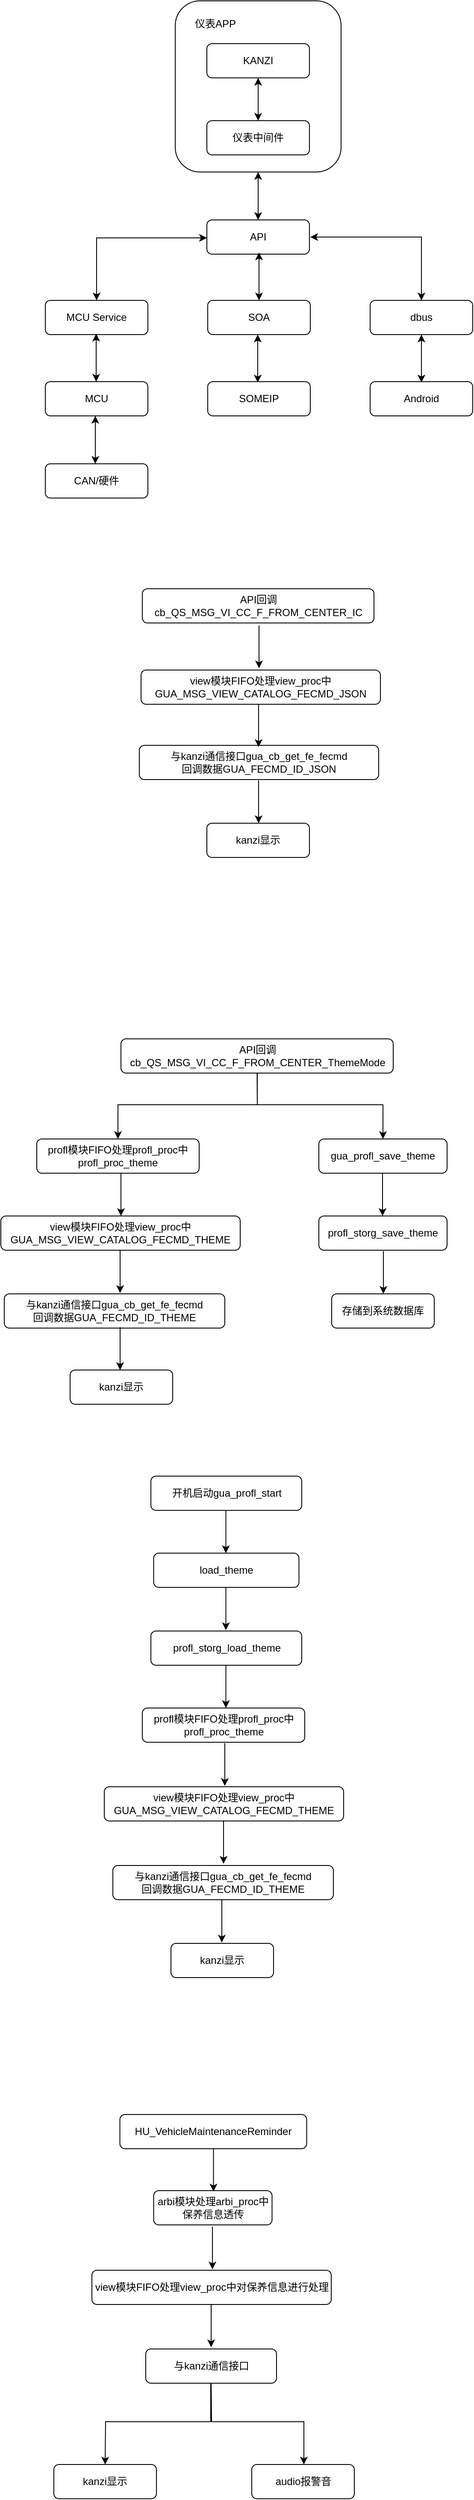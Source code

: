 <mxfile version="22.0.6" type="github">
  <diagram id="C5RBs43oDa-KdzZeNtuy" name="Page-1">
    <mxGraphModel dx="1002" dy="665" grid="1" gridSize="10" guides="1" tooltips="1" connect="1" arrows="1" fold="1" page="1" pageScale="1" pageWidth="827" pageHeight="1169" math="0" shadow="0">
      <root>
        <mxCell id="WIyWlLk6GJQsqaUBKTNV-0" />
        <mxCell id="WIyWlLk6GJQsqaUBKTNV-1" parent="WIyWlLk6GJQsqaUBKTNV-0" />
        <mxCell id="O7mEJF-UvuZjmEnGn9pk-1" value="&lt;p style=&quot;line-height: 120%;&quot;&gt;&lt;br&gt;&lt;/p&gt;" style="rounded=1;whiteSpace=wrap;html=1;align=right;" parent="WIyWlLk6GJQsqaUBKTNV-1" vertex="1">
          <mxGeometry x="312" y="30" width="194" height="200" as="geometry" />
        </mxCell>
        <mxCell id="WIyWlLk6GJQsqaUBKTNV-3" value="KANZI" style="rounded=1;whiteSpace=wrap;html=1;fontSize=12;glass=0;strokeWidth=1;shadow=0;" parent="WIyWlLk6GJQsqaUBKTNV-1" vertex="1">
          <mxGeometry x="349" y="80" width="120" height="40" as="geometry" />
        </mxCell>
        <mxCell id="WIyWlLk6GJQsqaUBKTNV-7" value="仪表中间件" style="rounded=1;whiteSpace=wrap;html=1;fontSize=12;glass=0;strokeWidth=1;shadow=0;" parent="WIyWlLk6GJQsqaUBKTNV-1" vertex="1">
          <mxGeometry x="349" y="170" width="120" height="40" as="geometry" />
        </mxCell>
        <mxCell id="O7mEJF-UvuZjmEnGn9pk-0" value="" style="endArrow=classic;startArrow=classic;html=1;rounded=0;exitX=0.5;exitY=0;exitDx=0;exitDy=0;entryX=0.5;entryY=1;entryDx=0;entryDy=0;" parent="WIyWlLk6GJQsqaUBKTNV-1" source="WIyWlLk6GJQsqaUBKTNV-7" target="WIyWlLk6GJQsqaUBKTNV-3" edge="1">
          <mxGeometry width="50" height="50" relative="1" as="geometry">
            <mxPoint x="259" y="200" as="sourcePoint" />
            <mxPoint x="402" y="123" as="targetPoint" />
          </mxGeometry>
        </mxCell>
        <mxCell id="O7mEJF-UvuZjmEnGn9pk-3" value="&lt;font style=&quot;font-size: 12px;&quot;&gt;仪表APP&lt;/font&gt;" style="text;html=1;strokeColor=none;fillColor=none;align=center;verticalAlign=middle;whiteSpace=wrap;rounded=0;" parent="WIyWlLk6GJQsqaUBKTNV-1" vertex="1">
          <mxGeometry x="329" y="42" width="60" height="30" as="geometry" />
        </mxCell>
        <mxCell id="O7mEJF-UvuZjmEnGn9pk-4" value="API" style="rounded=1;whiteSpace=wrap;html=1;fontSize=12;glass=0;strokeWidth=1;shadow=0;" parent="WIyWlLk6GJQsqaUBKTNV-1" vertex="1">
          <mxGeometry x="349" y="286" width="120" height="40" as="geometry" />
        </mxCell>
        <mxCell id="O7mEJF-UvuZjmEnGn9pk-5" value="" style="endArrow=classic;startArrow=classic;html=1;rounded=0;exitX=0.5;exitY=0;exitDx=0;exitDy=0;entryX=0.5;entryY=1;entryDx=0;entryDy=0;" parent="WIyWlLk6GJQsqaUBKTNV-1" source="O7mEJF-UvuZjmEnGn9pk-4" target="O7mEJF-UvuZjmEnGn9pk-1" edge="1">
          <mxGeometry width="50" height="50" relative="1" as="geometry">
            <mxPoint x="239" y="330" as="sourcePoint" />
            <mxPoint x="389" y="260" as="targetPoint" />
          </mxGeometry>
        </mxCell>
        <mxCell id="O7mEJF-UvuZjmEnGn9pk-6" value="SOA" style="rounded=1;whiteSpace=wrap;html=1;fontSize=12;glass=0;strokeWidth=1;shadow=0;" parent="WIyWlLk6GJQsqaUBKTNV-1" vertex="1">
          <mxGeometry x="350" y="380" width="120" height="40" as="geometry" />
        </mxCell>
        <mxCell id="O7mEJF-UvuZjmEnGn9pk-7" value="" style="endArrow=classic;startArrow=classic;html=1;rounded=0;exitX=0.5;exitY=0;exitDx=0;exitDy=0;entryX=0.5;entryY=1;entryDx=0;entryDy=0;" parent="WIyWlLk6GJQsqaUBKTNV-1" source="O7mEJF-UvuZjmEnGn9pk-6" edge="1">
          <mxGeometry width="50" height="50" relative="1" as="geometry">
            <mxPoint x="240" y="424" as="sourcePoint" />
            <mxPoint x="410" y="324" as="targetPoint" />
          </mxGeometry>
        </mxCell>
        <mxCell id="O7mEJF-UvuZjmEnGn9pk-8" value="" style="endArrow=classic;startArrow=classic;html=1;rounded=0;exitX=0.5;exitY=0;exitDx=0;exitDy=0;" parent="WIyWlLk6GJQsqaUBKTNV-1" source="O7mEJF-UvuZjmEnGn9pk-9" edge="1">
          <mxGeometry width="50" height="50" relative="1" as="geometry">
            <mxPoint x="190" y="360" as="sourcePoint" />
            <mxPoint x="349" y="307" as="targetPoint" />
            <Array as="points">
              <mxPoint x="220" y="307" />
            </Array>
          </mxGeometry>
        </mxCell>
        <mxCell id="O7mEJF-UvuZjmEnGn9pk-9" value="MCU Service" style="rounded=1;whiteSpace=wrap;html=1;fontSize=12;glass=0;strokeWidth=1;shadow=0;" parent="WIyWlLk6GJQsqaUBKTNV-1" vertex="1">
          <mxGeometry x="160" y="380" width="120" height="40" as="geometry" />
        </mxCell>
        <mxCell id="O7mEJF-UvuZjmEnGn9pk-10" value="dbus" style="rounded=1;whiteSpace=wrap;html=1;fontSize=12;glass=0;strokeWidth=1;shadow=0;" parent="WIyWlLk6GJQsqaUBKTNV-1" vertex="1">
          <mxGeometry x="540" y="380" width="120" height="40" as="geometry" />
        </mxCell>
        <mxCell id="O7mEJF-UvuZjmEnGn9pk-11" value="SOMEIP" style="rounded=1;whiteSpace=wrap;html=1;fontSize=12;glass=0;strokeWidth=1;shadow=0;" parent="WIyWlLk6GJQsqaUBKTNV-1" vertex="1">
          <mxGeometry x="350" y="475" width="120" height="40" as="geometry" />
        </mxCell>
        <mxCell id="O7mEJF-UvuZjmEnGn9pk-12" value="MCU" style="rounded=1;whiteSpace=wrap;html=1;fontSize=12;glass=0;strokeWidth=1;shadow=0;" parent="WIyWlLk6GJQsqaUBKTNV-1" vertex="1">
          <mxGeometry x="160" y="475" width="120" height="40" as="geometry" />
        </mxCell>
        <mxCell id="O7mEJF-UvuZjmEnGn9pk-13" value="Android" style="rounded=1;whiteSpace=wrap;html=1;fontSize=12;glass=0;strokeWidth=1;shadow=0;" parent="WIyWlLk6GJQsqaUBKTNV-1" vertex="1">
          <mxGeometry x="540" y="475" width="120" height="40" as="geometry" />
        </mxCell>
        <mxCell id="O7mEJF-UvuZjmEnGn9pk-14" value="" style="endArrow=classic;startArrow=classic;html=1;rounded=0;exitX=0.5;exitY=0;exitDx=0;exitDy=0;" parent="WIyWlLk6GJQsqaUBKTNV-1" edge="1">
          <mxGeometry width="50" height="50" relative="1" as="geometry">
            <mxPoint x="600" y="380" as="sourcePoint" />
            <mxPoint x="470" y="306" as="targetPoint" />
            <Array as="points">
              <mxPoint x="600" y="306" />
            </Array>
          </mxGeometry>
        </mxCell>
        <mxCell id="O7mEJF-UvuZjmEnGn9pk-15" value="CAN/硬件" style="rounded=1;whiteSpace=wrap;html=1;fontSize=12;glass=0;strokeWidth=1;shadow=0;" parent="WIyWlLk6GJQsqaUBKTNV-1" vertex="1">
          <mxGeometry x="160" y="571" width="120" height="40" as="geometry" />
        </mxCell>
        <mxCell id="O7mEJF-UvuZjmEnGn9pk-16" value="" style="endArrow=classic;startArrow=classic;html=1;rounded=0;exitX=0.5;exitY=0;exitDx=0;exitDy=0;entryX=0.5;entryY=1;entryDx=0;entryDy=0;" parent="WIyWlLk6GJQsqaUBKTNV-1" edge="1">
          <mxGeometry width="50" height="50" relative="1" as="geometry">
            <mxPoint x="408.5" y="476" as="sourcePoint" />
            <mxPoint x="408.5" y="420" as="targetPoint" />
          </mxGeometry>
        </mxCell>
        <mxCell id="O7mEJF-UvuZjmEnGn9pk-17" value="" style="endArrow=classic;startArrow=classic;html=1;rounded=0;exitX=0.5;exitY=0;exitDx=0;exitDy=0;entryX=0.5;entryY=1;entryDx=0;entryDy=0;" parent="WIyWlLk6GJQsqaUBKTNV-1" edge="1">
          <mxGeometry width="50" height="50" relative="1" as="geometry">
            <mxPoint x="600" y="476" as="sourcePoint" />
            <mxPoint x="600" y="420" as="targetPoint" />
          </mxGeometry>
        </mxCell>
        <mxCell id="O7mEJF-UvuZjmEnGn9pk-18" value="" style="endArrow=classic;startArrow=classic;html=1;rounded=0;exitX=0.5;exitY=0;exitDx=0;exitDy=0;entryX=0.5;entryY=1;entryDx=0;entryDy=0;" parent="WIyWlLk6GJQsqaUBKTNV-1" edge="1">
          <mxGeometry width="50" height="50" relative="1" as="geometry">
            <mxPoint x="219.5" y="475" as="sourcePoint" />
            <mxPoint x="219.5" y="419" as="targetPoint" />
          </mxGeometry>
        </mxCell>
        <mxCell id="O7mEJF-UvuZjmEnGn9pk-19" value="" style="endArrow=classic;startArrow=classic;html=1;rounded=0;exitX=0.5;exitY=0;exitDx=0;exitDy=0;entryX=0.5;entryY=1;entryDx=0;entryDy=0;" parent="WIyWlLk6GJQsqaUBKTNV-1" edge="1">
          <mxGeometry width="50" height="50" relative="1" as="geometry">
            <mxPoint x="218.5" y="571" as="sourcePoint" />
            <mxPoint x="218.5" y="515" as="targetPoint" />
          </mxGeometry>
        </mxCell>
        <mxCell id="O7mEJF-UvuZjmEnGn9pk-21" value="API回调cb_QS_MSG_VI_CC_F_FROM_CENTER_IC" style="rounded=1;whiteSpace=wrap;html=1;fontSize=12;glass=0;strokeWidth=1;shadow=0;" parent="WIyWlLk6GJQsqaUBKTNV-1" vertex="1">
          <mxGeometry x="273.5" y="717" width="271" height="40" as="geometry" />
        </mxCell>
        <mxCell id="O7mEJF-UvuZjmEnGn9pk-22" value="view模块FIFO处理view_proc中GUA_MSG_VIEW_CATALOG_FECMD_JSON" style="rounded=1;whiteSpace=wrap;html=1;fontSize=12;glass=0;strokeWidth=1;shadow=0;" parent="WIyWlLk6GJQsqaUBKTNV-1" vertex="1">
          <mxGeometry x="272" y="812" width="280" height="40" as="geometry" />
        </mxCell>
        <mxCell id="O7mEJF-UvuZjmEnGn9pk-23" value="" style="endArrow=classic;html=1;rounded=0;" parent="WIyWlLk6GJQsqaUBKTNV-1" edge="1">
          <mxGeometry width="50" height="50" relative="1" as="geometry">
            <mxPoint x="410" y="760" as="sourcePoint" />
            <mxPoint x="410" y="810" as="targetPoint" />
          </mxGeometry>
        </mxCell>
        <mxCell id="O7mEJF-UvuZjmEnGn9pk-24" value="与kanzi通信接口gua_cb_get_fe_fecmd&lt;br&gt;回调数据GUA_FECMD_ID_JSON" style="rounded=1;whiteSpace=wrap;html=1;fontSize=12;glass=0;strokeWidth=1;shadow=0;" parent="WIyWlLk6GJQsqaUBKTNV-1" vertex="1">
          <mxGeometry x="270" y="900" width="280" height="40" as="geometry" />
        </mxCell>
        <mxCell id="O7mEJF-UvuZjmEnGn9pk-25" value="" style="endArrow=classic;html=1;rounded=0;" parent="WIyWlLk6GJQsqaUBKTNV-1" edge="1">
          <mxGeometry width="50" height="50" relative="1" as="geometry">
            <mxPoint x="409.5" y="852" as="sourcePoint" />
            <mxPoint x="409.5" y="902" as="targetPoint" />
          </mxGeometry>
        </mxCell>
        <mxCell id="SySzUB2qd8gv6iDawwO6-0" value="kanzi显示" style="rounded=1;whiteSpace=wrap;html=1;fontSize=12;glass=0;strokeWidth=1;shadow=0;" parent="WIyWlLk6GJQsqaUBKTNV-1" vertex="1">
          <mxGeometry x="349" y="991" width="120" height="40" as="geometry" />
        </mxCell>
        <mxCell id="SySzUB2qd8gv6iDawwO6-1" value="" style="endArrow=classic;html=1;rounded=0;" parent="WIyWlLk6GJQsqaUBKTNV-1" edge="1">
          <mxGeometry width="50" height="50" relative="1" as="geometry">
            <mxPoint x="409.5" y="941" as="sourcePoint" />
            <mxPoint x="409.5" y="991" as="targetPoint" />
          </mxGeometry>
        </mxCell>
        <mxCell id="0cVivC7FAnk5mj-CIP8_-0" value="API回调cb_QS_MSG_VI_CC_F_FROM_CENTER_ThemeMode" style="rounded=1;whiteSpace=wrap;html=1;fontSize=12;glass=0;strokeWidth=1;shadow=0;" vertex="1" parent="WIyWlLk6GJQsqaUBKTNV-1">
          <mxGeometry x="248.5" y="1243" width="318.5" height="40" as="geometry" />
        </mxCell>
        <mxCell id="0cVivC7FAnk5mj-CIP8_-1" value="profl模块FIFO处理profl_proc中profl_proc_theme" style="rounded=1;whiteSpace=wrap;html=1;fontSize=12;glass=0;strokeWidth=1;shadow=0;" vertex="1" parent="WIyWlLk6GJQsqaUBKTNV-1">
          <mxGeometry x="150" y="1360" width="190" height="40" as="geometry" />
        </mxCell>
        <mxCell id="0cVivC7FAnk5mj-CIP8_-2" value="" style="endArrow=classic;html=1;rounded=0;entryX=0.5;entryY=0;entryDx=0;entryDy=0;" edge="1" parent="WIyWlLk6GJQsqaUBKTNV-1" target="0cVivC7FAnk5mj-CIP8_-1">
          <mxGeometry width="50" height="50" relative="1" as="geometry">
            <mxPoint x="408" y="1283" as="sourcePoint" />
            <mxPoint x="408" y="1333" as="targetPoint" />
            <Array as="points">
              <mxPoint x="408" y="1320" />
              <mxPoint x="245" y="1320" />
            </Array>
          </mxGeometry>
        </mxCell>
        <mxCell id="0cVivC7FAnk5mj-CIP8_-3" value="与kanzi通信接口gua_cb_get_fe_fecmd&lt;br&gt;回调数据GUA_FECMD_ID_THEME" style="rounded=1;whiteSpace=wrap;html=1;fontSize=12;glass=0;strokeWidth=1;shadow=0;" vertex="1" parent="WIyWlLk6GJQsqaUBKTNV-1">
          <mxGeometry x="112" y="1541" width="258" height="40" as="geometry" />
        </mxCell>
        <mxCell id="0cVivC7FAnk5mj-CIP8_-4" value="" style="endArrow=classic;html=1;rounded=0;entryX=0.5;entryY=0;entryDx=0;entryDy=0;exitX=0.5;exitY=1;exitDx=0;exitDy=0;" edge="1" parent="WIyWlLk6GJQsqaUBKTNV-1" source="0cVivC7FAnk5mj-CIP8_-0" target="0cVivC7FAnk5mj-CIP8_-16">
          <mxGeometry width="50" height="50" relative="1" as="geometry">
            <mxPoint x="407.5" y="1375" as="sourcePoint" />
            <mxPoint x="407.5" y="1425" as="targetPoint" />
            <Array as="points">
              <mxPoint x="408" y="1320" />
              <mxPoint x="555" y="1320" />
            </Array>
          </mxGeometry>
        </mxCell>
        <mxCell id="0cVivC7FAnk5mj-CIP8_-5" value="kanzi显示" style="rounded=1;whiteSpace=wrap;html=1;fontSize=12;glass=0;strokeWidth=1;shadow=0;" vertex="1" parent="WIyWlLk6GJQsqaUBKTNV-1">
          <mxGeometry x="189" y="1630" width="120" height="40" as="geometry" />
        </mxCell>
        <mxCell id="0cVivC7FAnk5mj-CIP8_-6" value="" style="endArrow=classic;html=1;rounded=0;" edge="1" parent="WIyWlLk6GJQsqaUBKTNV-1">
          <mxGeometry width="50" height="50" relative="1" as="geometry">
            <mxPoint x="248.5" y="1400" as="sourcePoint" />
            <mxPoint x="248.5" y="1450" as="targetPoint" />
          </mxGeometry>
        </mxCell>
        <mxCell id="0cVivC7FAnk5mj-CIP8_-7" value="profl_storg_save_theme" style="rounded=1;whiteSpace=wrap;html=1;fontSize=12;glass=0;strokeWidth=1;shadow=0;" vertex="1" parent="WIyWlLk6GJQsqaUBKTNV-1">
          <mxGeometry x="480" y="1450" width="150" height="40" as="geometry" />
        </mxCell>
        <mxCell id="0cVivC7FAnk5mj-CIP8_-8" value="存储到系统数据库" style="rounded=1;whiteSpace=wrap;html=1;fontSize=12;glass=0;strokeWidth=1;shadow=0;" vertex="1" parent="WIyWlLk6GJQsqaUBKTNV-1">
          <mxGeometry x="495" y="1541" width="120" height="40" as="geometry" />
        </mxCell>
        <mxCell id="0cVivC7FAnk5mj-CIP8_-9" value="" style="endArrow=classic;html=1;rounded=0;" edge="1" parent="WIyWlLk6GJQsqaUBKTNV-1">
          <mxGeometry width="50" height="50" relative="1" as="geometry">
            <mxPoint x="555.5" y="1491" as="sourcePoint" />
            <mxPoint x="555.5" y="1541" as="targetPoint" />
          </mxGeometry>
        </mxCell>
        <mxCell id="0cVivC7FAnk5mj-CIP8_-16" value="gua_profl_save_theme" style="rounded=1;whiteSpace=wrap;html=1;fontSize=12;glass=0;strokeWidth=1;shadow=0;" vertex="1" parent="WIyWlLk6GJQsqaUBKTNV-1">
          <mxGeometry x="480" y="1360" width="150" height="40" as="geometry" />
        </mxCell>
        <mxCell id="0cVivC7FAnk5mj-CIP8_-17" value="" style="endArrow=classic;html=1;rounded=0;" edge="1" parent="WIyWlLk6GJQsqaUBKTNV-1">
          <mxGeometry width="50" height="50" relative="1" as="geometry">
            <mxPoint x="554.5" y="1400" as="sourcePoint" />
            <mxPoint x="554.5" y="1450" as="targetPoint" />
          </mxGeometry>
        </mxCell>
        <mxCell id="0cVivC7FAnk5mj-CIP8_-18" value="view模块FIFO处理view_proc中GUA_MSG_VIEW_CATALOG_FECMD_THEME" style="rounded=1;whiteSpace=wrap;html=1;fontSize=12;glass=0;strokeWidth=1;shadow=0;" vertex="1" parent="WIyWlLk6GJQsqaUBKTNV-1">
          <mxGeometry x="108" y="1450" width="280" height="40" as="geometry" />
        </mxCell>
        <mxCell id="0cVivC7FAnk5mj-CIP8_-19" value="" style="endArrow=classic;html=1;rounded=0;" edge="1" parent="WIyWlLk6GJQsqaUBKTNV-1">
          <mxGeometry width="50" height="50" relative="1" as="geometry">
            <mxPoint x="247.5" y="1490" as="sourcePoint" />
            <mxPoint x="247.5" y="1540" as="targetPoint" />
          </mxGeometry>
        </mxCell>
        <mxCell id="0cVivC7FAnk5mj-CIP8_-22" value="" style="endArrow=classic;html=1;rounded=0;" edge="1" parent="WIyWlLk6GJQsqaUBKTNV-1">
          <mxGeometry width="50" height="50" relative="1" as="geometry">
            <mxPoint x="247.5" y="1580" as="sourcePoint" />
            <mxPoint x="247.5" y="1630" as="targetPoint" />
          </mxGeometry>
        </mxCell>
        <mxCell id="0cVivC7FAnk5mj-CIP8_-24" value="开机启动gua_profl_start" style="rounded=1;whiteSpace=wrap;html=1;fontSize=12;glass=0;strokeWidth=1;shadow=0;" vertex="1" parent="WIyWlLk6GJQsqaUBKTNV-1">
          <mxGeometry x="283.5" y="1754" width="176.5" height="40" as="geometry" />
        </mxCell>
        <mxCell id="0cVivC7FAnk5mj-CIP8_-25" value="profl模块FIFO处理profl_proc中profl_proc_theme" style="rounded=1;whiteSpace=wrap;html=1;fontSize=12;glass=0;strokeWidth=1;shadow=0;" vertex="1" parent="WIyWlLk6GJQsqaUBKTNV-1">
          <mxGeometry x="273.5" y="2025" width="190" height="40" as="geometry" />
        </mxCell>
        <mxCell id="0cVivC7FAnk5mj-CIP8_-26" value="与kanzi通信接口gua_cb_get_fe_fecmd&lt;br&gt;回调数据GUA_FECMD_ID_THEME" style="rounded=1;whiteSpace=wrap;html=1;fontSize=12;glass=0;strokeWidth=1;shadow=0;" vertex="1" parent="WIyWlLk6GJQsqaUBKTNV-1">
          <mxGeometry x="239" y="2209" width="258" height="40" as="geometry" />
        </mxCell>
        <mxCell id="0cVivC7FAnk5mj-CIP8_-27" value="kanzi显示" style="rounded=1;whiteSpace=wrap;html=1;fontSize=12;glass=0;strokeWidth=1;shadow=0;" vertex="1" parent="WIyWlLk6GJQsqaUBKTNV-1">
          <mxGeometry x="307" y="2300" width="120" height="40" as="geometry" />
        </mxCell>
        <mxCell id="0cVivC7FAnk5mj-CIP8_-28" value="view模块FIFO处理view_proc中GUA_MSG_VIEW_CATALOG_FECMD_THEME" style="rounded=1;whiteSpace=wrap;html=1;fontSize=12;glass=0;strokeWidth=1;shadow=0;" vertex="1" parent="WIyWlLk6GJQsqaUBKTNV-1">
          <mxGeometry x="229" y="2117" width="280" height="40" as="geometry" />
        </mxCell>
        <mxCell id="0cVivC7FAnk5mj-CIP8_-31" value="load_theme" style="rounded=1;whiteSpace=wrap;html=1;fontSize=12;glass=0;strokeWidth=1;shadow=0;" vertex="1" parent="WIyWlLk6GJQsqaUBKTNV-1">
          <mxGeometry x="286.75" y="1844" width="170" height="40" as="geometry" />
        </mxCell>
        <mxCell id="0cVivC7FAnk5mj-CIP8_-32" value="profl_storg_load_theme" style="rounded=1;whiteSpace=wrap;html=1;fontSize=12;glass=0;strokeWidth=1;shadow=0;" vertex="1" parent="WIyWlLk6GJQsqaUBKTNV-1">
          <mxGeometry x="283.5" y="1935" width="176.5" height="40" as="geometry" />
        </mxCell>
        <mxCell id="0cVivC7FAnk5mj-CIP8_-34" value="" style="endArrow=classic;html=1;rounded=0;" edge="1" parent="WIyWlLk6GJQsqaUBKTNV-1">
          <mxGeometry width="50" height="50" relative="1" as="geometry">
            <mxPoint x="371.25" y="1794" as="sourcePoint" />
            <mxPoint x="371.25" y="1844" as="targetPoint" />
          </mxGeometry>
        </mxCell>
        <mxCell id="0cVivC7FAnk5mj-CIP8_-35" value="" style="endArrow=classic;html=1;rounded=0;" edge="1" parent="WIyWlLk6GJQsqaUBKTNV-1">
          <mxGeometry width="50" height="50" relative="1" as="geometry">
            <mxPoint x="371.25" y="1884" as="sourcePoint" />
            <mxPoint x="371.25" y="1934" as="targetPoint" />
          </mxGeometry>
        </mxCell>
        <mxCell id="0cVivC7FAnk5mj-CIP8_-36" value="" style="endArrow=classic;html=1;rounded=0;" edge="1" parent="WIyWlLk6GJQsqaUBKTNV-1">
          <mxGeometry width="50" height="50" relative="1" as="geometry">
            <mxPoint x="371.25" y="1975" as="sourcePoint" />
            <mxPoint x="371.25" y="2025" as="targetPoint" />
          </mxGeometry>
        </mxCell>
        <mxCell id="0cVivC7FAnk5mj-CIP8_-37" value="" style="endArrow=classic;html=1;rounded=0;" edge="1" parent="WIyWlLk6GJQsqaUBKTNV-1">
          <mxGeometry width="50" height="50" relative="1" as="geometry">
            <mxPoint x="370" y="2066" as="sourcePoint" />
            <mxPoint x="370" y="2116" as="targetPoint" />
          </mxGeometry>
        </mxCell>
        <mxCell id="0cVivC7FAnk5mj-CIP8_-38" value="" style="endArrow=classic;html=1;rounded=0;" edge="1" parent="WIyWlLk6GJQsqaUBKTNV-1">
          <mxGeometry width="50" height="50" relative="1" as="geometry">
            <mxPoint x="368.5" y="2157" as="sourcePoint" />
            <mxPoint x="368.5" y="2207" as="targetPoint" />
          </mxGeometry>
        </mxCell>
        <mxCell id="0cVivC7FAnk5mj-CIP8_-40" value="" style="endArrow=classic;html=1;rounded=0;" edge="1" parent="WIyWlLk6GJQsqaUBKTNV-1">
          <mxGeometry width="50" height="50" relative="1" as="geometry">
            <mxPoint x="366.5" y="2249" as="sourcePoint" />
            <mxPoint x="366.5" y="2299" as="targetPoint" />
          </mxGeometry>
        </mxCell>
        <mxCell id="0cVivC7FAnk5mj-CIP8_-42" value="arbi模块处理arbi_proc中保养信息透传" style="rounded=1;whiteSpace=wrap;html=1;fontSize=12;glass=0;strokeWidth=1;shadow=0;" vertex="1" parent="WIyWlLk6GJQsqaUBKTNV-1">
          <mxGeometry x="286.75" y="2589" width="138.5" height="40" as="geometry" />
        </mxCell>
        <mxCell id="0cVivC7FAnk5mj-CIP8_-43" value="与kanzi通信接口" style="rounded=1;whiteSpace=wrap;html=1;fontSize=12;glass=0;strokeWidth=1;shadow=0;" vertex="1" parent="WIyWlLk6GJQsqaUBKTNV-1">
          <mxGeometry x="277.5" y="2774" width="153" height="40" as="geometry" />
        </mxCell>
        <mxCell id="0cVivC7FAnk5mj-CIP8_-44" value="view模块FIFO处理view_proc中对保养信息进行处理" style="rounded=1;whiteSpace=wrap;html=1;fontSize=12;glass=0;strokeWidth=1;shadow=0;" vertex="1" parent="WIyWlLk6GJQsqaUBKTNV-1">
          <mxGeometry x="214.5" y="2682" width="280" height="40" as="geometry" />
        </mxCell>
        <mxCell id="0cVivC7FAnk5mj-CIP8_-46" value="HU_VehicleMaintenanceReminder" style="rounded=1;whiteSpace=wrap;html=1;fontSize=12;glass=0;strokeWidth=1;shadow=0;" vertex="1" parent="WIyWlLk6GJQsqaUBKTNV-1">
          <mxGeometry x="247.25" y="2500" width="218.5" height="40" as="geometry" />
        </mxCell>
        <mxCell id="0cVivC7FAnk5mj-CIP8_-49" value="" style="endArrow=classic;html=1;rounded=0;" edge="1" parent="WIyWlLk6GJQsqaUBKTNV-1">
          <mxGeometry width="50" height="50" relative="1" as="geometry">
            <mxPoint x="356.75" y="2540" as="sourcePoint" />
            <mxPoint x="356.75" y="2590" as="targetPoint" />
          </mxGeometry>
        </mxCell>
        <mxCell id="0cVivC7FAnk5mj-CIP8_-50" value="" style="endArrow=classic;html=1;rounded=0;" edge="1" parent="WIyWlLk6GJQsqaUBKTNV-1">
          <mxGeometry width="50" height="50" relative="1" as="geometry">
            <mxPoint x="355.5" y="2631" as="sourcePoint" />
            <mxPoint x="355.5" y="2681" as="targetPoint" />
          </mxGeometry>
        </mxCell>
        <mxCell id="0cVivC7FAnk5mj-CIP8_-51" value="" style="endArrow=classic;html=1;rounded=0;" edge="1" parent="WIyWlLk6GJQsqaUBKTNV-1">
          <mxGeometry width="50" height="50" relative="1" as="geometry">
            <mxPoint x="354" y="2722" as="sourcePoint" />
            <mxPoint x="354" y="2772" as="targetPoint" />
          </mxGeometry>
        </mxCell>
        <mxCell id="0cVivC7FAnk5mj-CIP8_-52" value="kanzi显示" style="rounded=1;whiteSpace=wrap;html=1;fontSize=12;glass=0;strokeWidth=1;shadow=0;" vertex="1" parent="WIyWlLk6GJQsqaUBKTNV-1">
          <mxGeometry x="170" y="2909" width="120" height="40" as="geometry" />
        </mxCell>
        <mxCell id="0cVivC7FAnk5mj-CIP8_-53" value="" style="endArrow=classic;html=1;rounded=0;entryX=0.5;entryY=0;entryDx=0;entryDy=0;" edge="1" parent="WIyWlLk6GJQsqaUBKTNV-1">
          <mxGeometry width="50" height="50" relative="1" as="geometry">
            <mxPoint x="353.5" y="2815" as="sourcePoint" />
            <mxPoint x="462.5" y="2909" as="targetPoint" />
            <Array as="points">
              <mxPoint x="353.5" y="2859" />
              <mxPoint x="462.5" y="2859" />
            </Array>
          </mxGeometry>
        </mxCell>
        <mxCell id="0cVivC7FAnk5mj-CIP8_-54" value="audio报警音" style="rounded=1;whiteSpace=wrap;html=1;fontSize=12;glass=0;strokeWidth=1;shadow=0;" vertex="1" parent="WIyWlLk6GJQsqaUBKTNV-1">
          <mxGeometry x="401.5" y="2909" width="120" height="40" as="geometry" />
        </mxCell>
        <mxCell id="0cVivC7FAnk5mj-CIP8_-55" value="" style="endArrow=classic;html=1;rounded=0;entryX=0.5;entryY=0;entryDx=0;entryDy=0;exitX=0.5;exitY=1;exitDx=0;exitDy=0;" edge="1" parent="WIyWlLk6GJQsqaUBKTNV-1" source="0cVivC7FAnk5mj-CIP8_-43" target="0cVivC7FAnk5mj-CIP8_-52">
          <mxGeometry width="50" height="50" relative="1" as="geometry">
            <mxPoint x="322.5" y="2815" as="sourcePoint" />
            <mxPoint x="431.5" y="2909" as="targetPoint" />
            <Array as="points">
              <mxPoint x="354.5" y="2859" />
              <mxPoint x="230.5" y="2859" />
            </Array>
          </mxGeometry>
        </mxCell>
      </root>
    </mxGraphModel>
  </diagram>
</mxfile>
